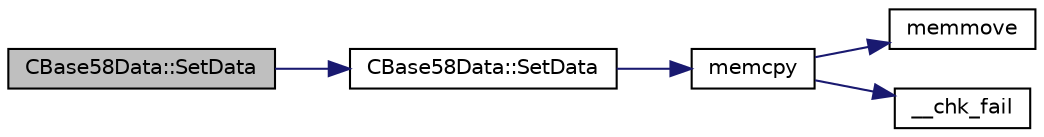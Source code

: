digraph "CBase58Data::SetData"
{
  edge [fontname="Helvetica",fontsize="10",labelfontname="Helvetica",labelfontsize="10"];
  node [fontname="Helvetica",fontsize="10",shape=record];
  rankdir="LR";
  Node88 [label="CBase58Data::SetData",height=0.2,width=0.4,color="black", fillcolor="grey75", style="filled", fontcolor="black"];
  Node88 -> Node89 [color="midnightblue",fontsize="10",style="solid",fontname="Helvetica"];
  Node89 [label="CBase58Data::SetData",height=0.2,width=0.4,color="black", fillcolor="white", style="filled",URL="$d2/d08/class_c_base58_data.html#afab1c06a0a4f631fd889434a2bc48c27"];
  Node89 -> Node90 [color="midnightblue",fontsize="10",style="solid",fontname="Helvetica"];
  Node90 [label="memcpy",height=0.2,width=0.4,color="black", fillcolor="white", style="filled",URL="$d5/d9f/glibc__compat_8cpp.html#a0f46826ab0466591e136db24394923cf"];
  Node90 -> Node91 [color="midnightblue",fontsize="10",style="solid",fontname="Helvetica"];
  Node91 [label="memmove",height=0.2,width=0.4,color="black", fillcolor="white", style="filled",URL="$d5/d9f/glibc__compat_8cpp.html#a9778d49e9029dd75bc53ecbbf9f5e9a1"];
  Node90 -> Node92 [color="midnightblue",fontsize="10",style="solid",fontname="Helvetica"];
  Node92 [label="__chk_fail",height=0.2,width=0.4,color="black", fillcolor="white", style="filled",URL="$d5/d9f/glibc__compat_8cpp.html#a424ac71631da5ada2976630ff67051d1"];
}
